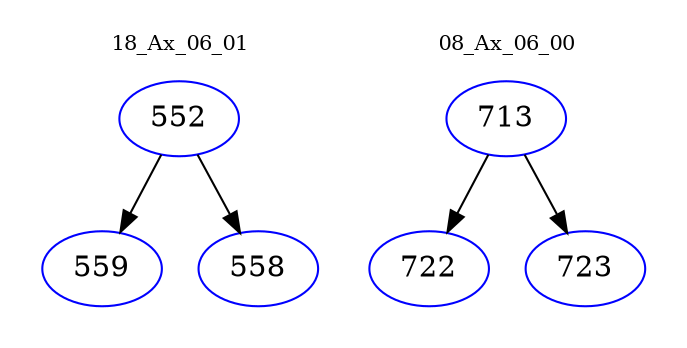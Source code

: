 digraph{
subgraph cluster_0 {
color = white
label = "18_Ax_06_01";
fontsize=10;
T0_552 [label="552", color="blue"]
T0_552 -> T0_559 [color="black"]
T0_559 [label="559", color="blue"]
T0_552 -> T0_558 [color="black"]
T0_558 [label="558", color="blue"]
}
subgraph cluster_1 {
color = white
label = "08_Ax_06_00";
fontsize=10;
T1_713 [label="713", color="blue"]
T1_713 -> T1_722 [color="black"]
T1_722 [label="722", color="blue"]
T1_713 -> T1_723 [color="black"]
T1_723 [label="723", color="blue"]
}
}
